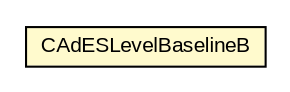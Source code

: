 #!/usr/local/bin/dot
#
# Class diagram 
# Generated by UMLGraph version R5_6-24-gf6e263 (http://www.umlgraph.org/)
#

digraph G {
	edge [fontname="arial",fontsize=10,labelfontname="arial",labelfontsize=10];
	node [fontname="arial",fontsize=10,shape=plaintext];
	nodesep=0.25;
	ranksep=0.5;
	// eu.europa.esig.dss.cades.signature.CAdESLevelBaselineB
	c184260 [label=<<table title="eu.europa.esig.dss.cades.signature.CAdESLevelBaselineB" border="0" cellborder="1" cellspacing="0" cellpadding="2" port="p" bgcolor="lemonChiffon" href="./CAdESLevelBaselineB.html">
		<tr><td><table border="0" cellspacing="0" cellpadding="1">
<tr><td align="center" balign="center"> CAdESLevelBaselineB </td></tr>
		</table></td></tr>
		</table>>, URL="./CAdESLevelBaselineB.html", fontname="arial", fontcolor="black", fontsize=10.0];
}

